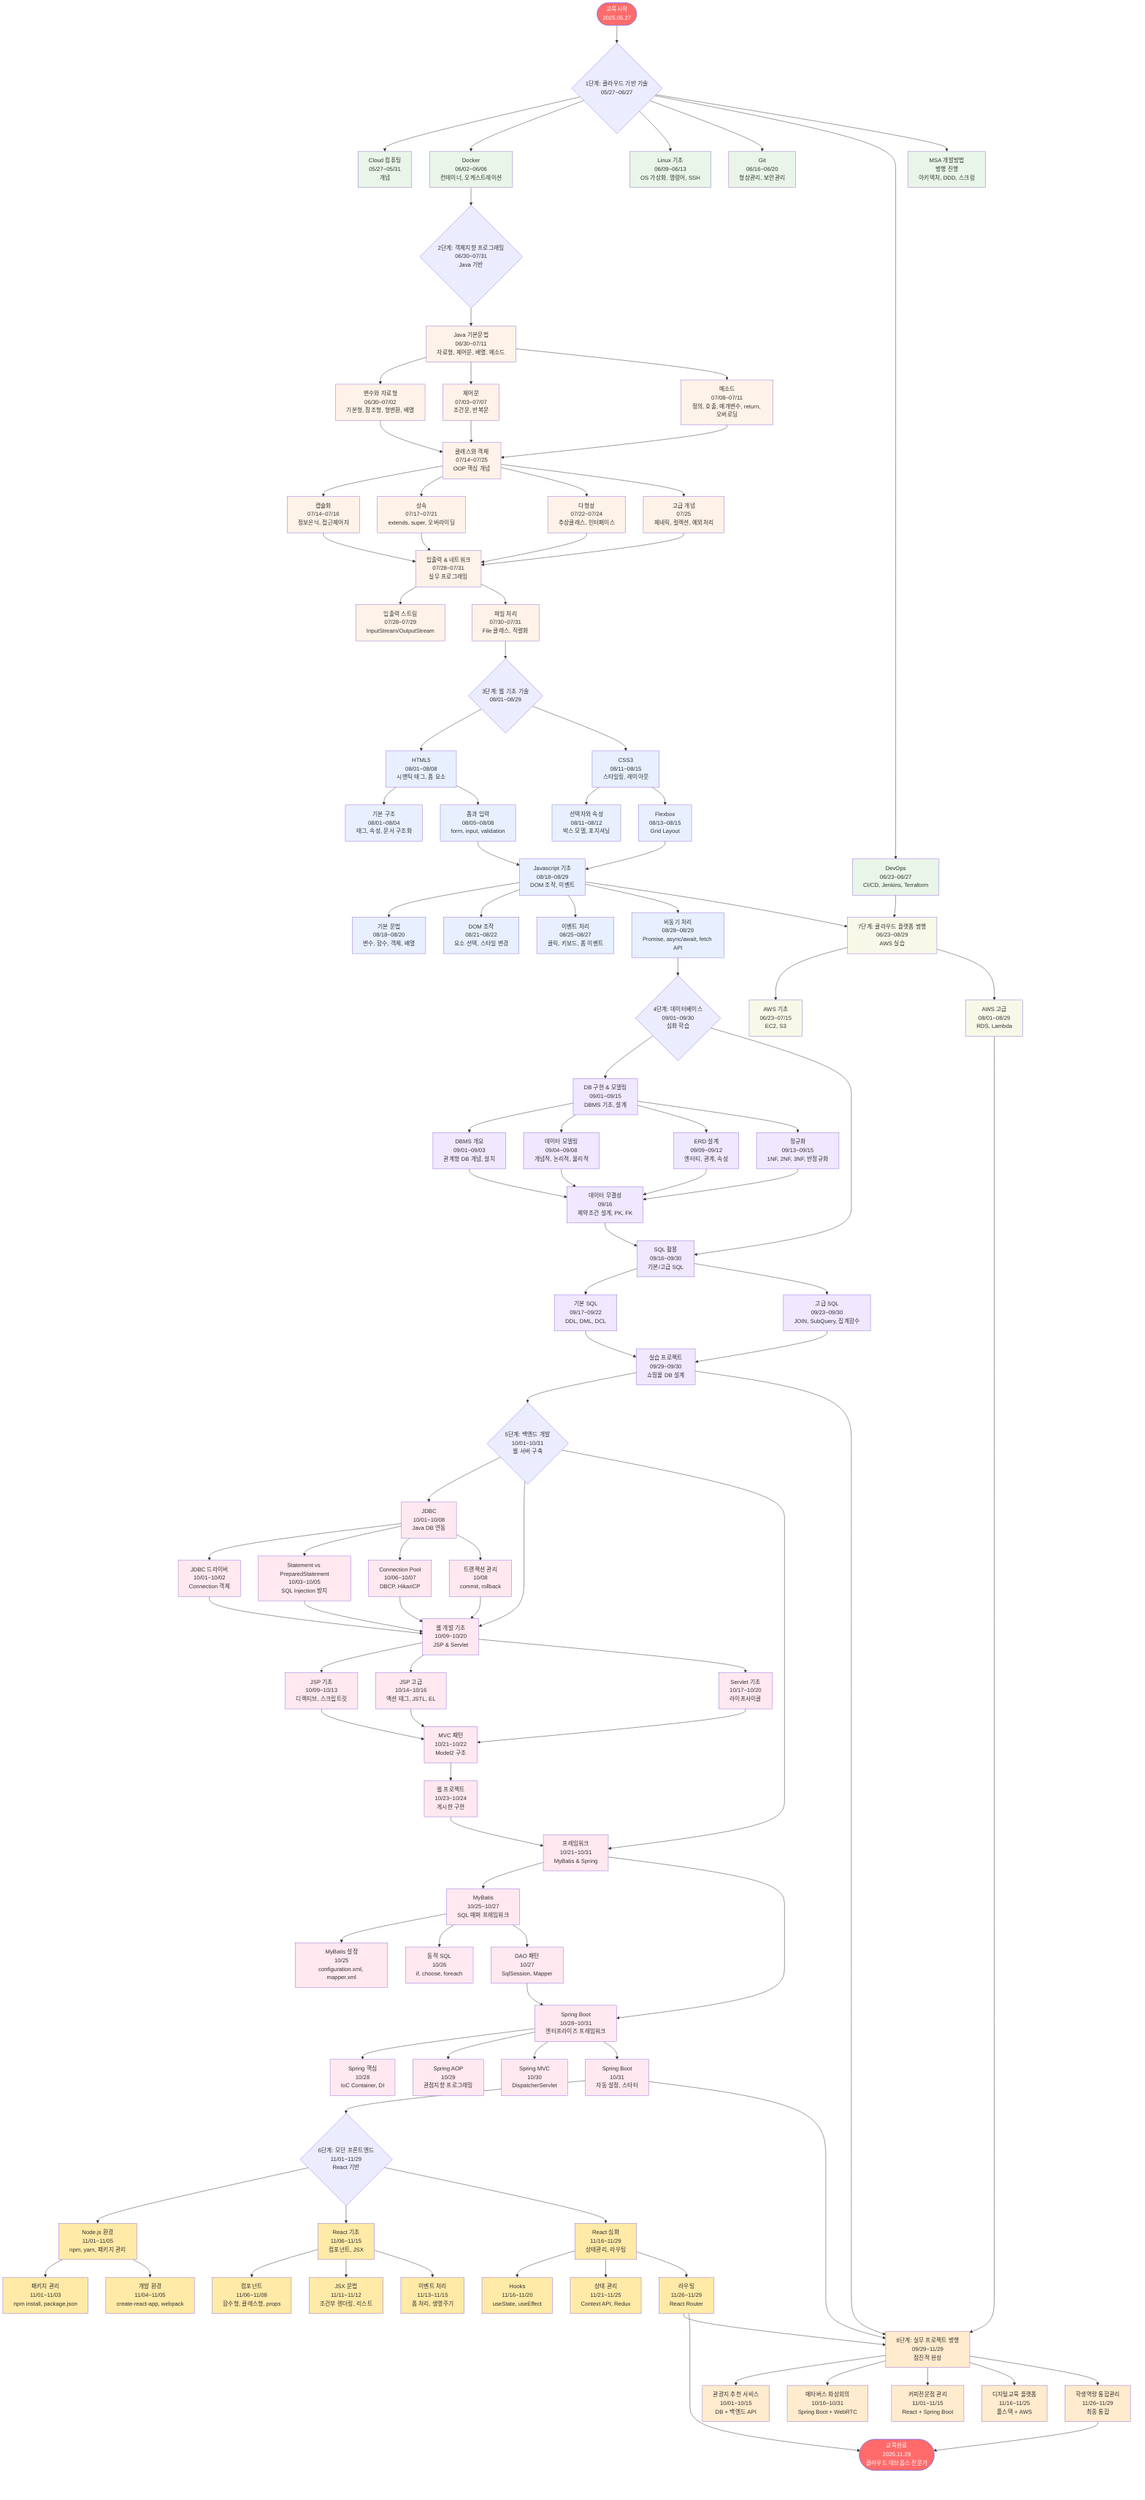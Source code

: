 flowchart TD
    Start([교육시작<br/>2025.05.27]) --> Phase1{1단계: 클라우드 기반 기술<br/>05/27~06/27}

    Phase1 --> Cloud컴퓨팅[Cloud 컴퓨팅<br/>05/27~05/31<br/>개념]
    Phase1 --> Docker[Docker<br/>06/02~06/06<br/>컨테이너, 오케스트레이션]
    Phase1 --> Linux[Linux 기초<br/>06/09~06/13<br/>OS 가상화, 명령어, SSH]
    Phase1 --> Git[Git<br/>06/16~06/20<br/>형상관리, 보안관리]
    Phase1 --> DevOps[DevOps<br/>06/23~06/27<br/>CI/CD, Jenkins, Terraform]
    Phase1 --> MSA[MSA 개발방법<br/>병행 진행<br/>아키텍처, DDD, 스크럼]
    
    Docker --> Phase2{2단계: 객체지향 프로그래밍<br/>06/30~07/31<br/>Java 기반}
    
    Phase2 --> Java1[Java 기본문법<br/>06/30~07/11<br/>자료형, 제어문, 배열, 메소드]
    
    Java1 --> JavaSub1[변수와 자료형<br/>06/30~07/02<br/>기본형, 참조형, 형변환, 배열]
    Java1 --> JavaSub2[제어문<br/>07/03~07/07<br/>조건문, 반복문]
    Java1 --> JavaSub3[메소드<br/>07/08~07/11<br/>정의, 호출, 매개변수, return, 오버로딩]
    
    JavaSub1 --> Java2[클래스와 객체<br/>07/14~07/25<br/>OOP 핵심 개념]
    JavaSub2 --> Java2
    JavaSub3 --> Java2
    
    Java2 --> OOP1[캡슐화<br/>07/14~07/16<br/>정보은닉, 접근제어자]
    Java2 --> OOP2[상속<br/>07/17~07/21<br/>extends, super, 오버라이딩]
    Java2 --> OOP3[다형성<br/>07/22~07/24<br/>추상클래스, 인터페이스]
    Java2 --> OOP4[고급 개념<br/>07/25<br/>제네릭, 컬렉션, 예외처리]
    
    OOP1 --> Java3[입출력 & 네트워크<br/>07/28~07/31<br/>실무 프로그래밍]
    OOP2 --> Java3
    OOP3 --> Java3
    OOP4 --> Java3
    
    Java3 --> IO1[입출력 스트림<br/>07/28~07/29<br/>InputStream/OutputStream]
    Java3 --> IO2[파일 처리<br/>07/30~07/31<br/>File 클래스, 직렬화]
    
    IO2 --> Phase3{3단계: 웹 기초 기술<br/>08/01~08/29}
    
    Phase3 --> HTML[HTML5<br/>08/01~08/08<br/>시맨틱 태그, 폼 요소]
    Phase3 --> CSS[CSS3<br/>08/11~08/15<br/>스타일링, 레이아웃]
    
    HTML --> HTMLSub1[기본 구조<br/>08/01~08/04<br/>태그, 속성, 문서 구조화]
    HTML --> HTMLSub2[폼과 입력<br/>08/05~08/08<br/>form, input, validation]
    
    CSS --> CSSSub1[선택자와 속성<br/>08/11~08/12<br/>박스 모델, 포지셔닝]
    CSS --> CSSSub2[Flexbox<br/>08/13~08/15<br/>Grid Layout]
    
    HTMLSub2 --> JS[Javascript 기초<br/>08/18~08/29<br/>DOM 조작, 이벤트]
    CSSSub2 --> JS
    
    JS --> JSSub1[기본 문법<br/>08/18~08/20<br/>변수, 함수, 객체, 배열]
    JS --> JSSub2[DOM 조작<br/>08/21~08/22<br/>요소 선택, 스타일 변경]
    JS --> JSSub3[이벤트 처리<br/>08/25~08/27<br/>클릭, 키보드, 폼 이벤트]
    JS --> JSSub4[비동기 처리<br/>08/28~08/29<br/>Promise, async/await, fetch API]
    
    JSSub4 --> Phase4{4단계: 데이터베이스<br/>09/01~09/30<br/>심화 학습}
    
    Phase4 --> DB1[DB 구현 & 모델링<br/>09/01~09/15<br/>DBMS 기초, 설계]
    Phase4 --> DB2[SQL 활용<br/>09/16~09/30<br/>기본/고급 SQL]
    
    DB1 --> DBSub1[DBMS 개요<br/>09/01~09/03<br/>관계형 DB 개념, 설치]
    DB1 --> DBSub2[데이터 모델링<br/>09/04~09/08<br/>개념적, 논리적, 물리적]
    DB1 --> DBSub3[ERD 설계<br/>09/09~09/12<br/>엔터티, 관계, 속성]
    DB1 --> DBSub4[정규화<br/>09/13~09/15<br/>1NF, 2NF, 3NF, 반정규화]
    
    DBSub1 --> DBMiddle[데이터 무결성<br/>09/16<br/>제약조건 설계, PK, FK]
    DBSub2 --> DBMiddle
    DBSub3 --> DBMiddle
    DBSub4 --> DBMiddle
    
    DBMiddle --> DB2
    
    DB2 --> SQLSub1[기본 SQL<br/>09/17~09/22<br/>DDL, DML, DCL]
    DB2 --> SQLSub2[고급 SQL<br/>09/23~09/30<br/>JOIN, SubQuery, 집계함수]
    
    SQLSub1 --> SQLPractice[실습 프로젝트<br/>09/29~09/30<br/>쇼핑몰 DB 설계]
    SQLSub2 --> SQLPractice
    
    SQLPractice --> Phase5{5단계: 백엔드 개발<br/>10/01~10/31<br/>웹 서버 구축}
    
    Phase5 --> JDBC[JDBC<br/>10/01~10/08<br/>Java DB 연동]
    Phase5 --> WebDev[웹 개발 기초<br/>10/09~10/20<br/>JSP & Servlet]
    Phase5 --> Framework[프레임워크<br/>10/21~10/31<br/>MyBatis & Spring]
    
    JDBC --> JDBCSub1[JDBC 드라이버<br/>10/01~10/02<br/>Connection 객체]
    JDBC --> JDBCSub2[Statement vs PreparedStatement<br/>10/03~10/05<br/>SQL Injection 방지]
    JDBC --> JDBCSub3[Connection Pool<br/>10/06~10/07<br/>DBCP, HikariCP]
    JDBC --> JDBCSub4[트랜잭션 관리<br/>10/08<br/>commit, rollback]
    
    JDBCSub1 --> WebDev
    JDBCSub2 --> WebDev
    JDBCSub3 --> WebDev
    JDBCSub4 --> WebDev
    
    WebDev --> JSPSub1[JSP 기초<br/>10/09~10/13<br/>디렉티브, 스크립트릿]
    WebDev --> JSPSub2[JSP 고급<br/>10/14~10/16<br/>액션 태그, JSTL, EL]
    WebDev --> ServletSub1[Servlet 기초<br/>10/17~10/20<br/>라이프사이클]
    
    JSPSub1 --> MVCPattern[MVC 패턴<br/>10/21~10/22<br/>Model2 구조]
    JSPSub2 --> MVCPattern
    ServletSub1 --> MVCPattern
    
    MVCPattern --> WebProject[웹 프로젝트<br/>10/23~10/24<br/>게시판 구현]
    
    WebProject --> Framework
    
    Framework --> MyBatisPart[MyBatis<br/>10/25~10/27<br/>SQL 매퍼 프레임워크]
    Framework --> SpringPart[Spring Boot<br/>10/28~10/31<br/>엔터프라이즈 프레임워크]
    
    MyBatisPart --> MyBSub1[MyBatis 설정<br/>10/25<br/>configuration.xml, mapper.xml]
    MyBatisPart --> MyBSub2[동적 SQL<br/>10/26<br/>if, choose, foreach]
    MyBatisPart --> MyBSub3[DAO 패턴<br/>10/27<br/>SqlSession, Mapper]
    
    MyBSub3 --> SpringPart
    
    SpringPart --> SpringSub1[Spring 핵심<br/>10/28<br/>IoC Container, DI]
    SpringPart --> SpringSub2[Spring AOP<br/>10/29<br/>관점지향 프로그래밍]
    SpringPart --> SpringSub3[Spring MVC<br/>10/30<br/>DispatcherServlet]
    SpringPart --> SpringSub4[Spring Boot<br/>10/31<br/>자동 설정, 스타터]
    
    SpringSub4 --> Phase6{6단계: 모던 프론트엔드<br/>11/01~11/29<br/>React 기반}
    
    Phase6 --> Node[Node.js 환경<br/>11/01~11/05<br/>npm, yarn, 패키지 관리]
    Phase6 --> ReactBasic[React 기초<br/>11/06~11/15<br/>컴포넌트, JSX]
    Phase6 --> ReactAdvanced[React 심화<br/>11/16~11/29<br/>상태관리, 라우팅]
    
    Node --> NodeSub1[패키지 관리<br/>11/01~11/03<br/>npm install, package.json]
    Node --> NodeSub2[개발 환경<br/>11/04~11/05<br/>create-react-app, webpack]
    
    ReactBasic --> ReactSub1[컴포넌트<br/>11/06~11/08<br/>함수형, 클래스형, props]
    ReactBasic --> ReactSub2[JSX 문법<br/>11/11~11/12<br/>조건부 렌더링, 리스트]
    ReactBasic --> ReactSub3[이벤트 처리<br/>11/13~11/15<br/>폼 처리, 생명주기]
    
    ReactAdvanced --> ReactSub4[Hooks<br/>11/16~11/20<br/>useState, useEffect]
    ReactAdvanced --> ReactSub5[상태 관리<br/>11/21~11/25<br/>Context API, Redux]
    ReactAdvanced --> ReactSub6[라우팅<br/>11/26~11/29<br/>React Router]
    
    %% 7단계 클라우드 플랫폼 병행
    DevOps --> CloudPhase7[7단계: 클라우드 플랫폼 병행<br/>06/23~08/29<br/>AWS 실습]
    JS --> CloudPhase7
    CloudPhase7 --> AWSBasic[AWS 기초<br/>06/23~07/15<br/>EC2, S3]
    CloudPhase7 --> AWSAdvanced[AWS 고급<br/>08/01~08/29<br/>RDS, Lambda]
    
    %% 8단계 실무 프로젝트 병행
    SQLPractice --> ProjectPhase8[8단계: 실무 프로젝트 병행<br/>09/29~11/29<br/>점진적 완성]
    SpringSub4 --> ProjectPhase8
    ReactSub6 --> ProjectPhase8
    AWSAdvanced --> ProjectPhase8
    
    ProjectPhase8 --> Proj1[관광지 추천 서비스<br/>10/01~10/15<br/>DB + 백엔드 API]
    ProjectPhase8 --> Proj2[메타버스 화상회의<br/>10/16~10/31<br/>Spring Boot + WebRTC]
    ProjectPhase8 --> Proj3[커피전문점 관리<br/>11/01~11/15<br/>React + Spring Boot]
    ProjectPhase8 --> Proj4[디지털교육 플랫폼<br/>11/16~11/25<br/>풀스택 + AWS]
    ProjectPhase8 --> Proj5[학생역량 통합관리<br/>11/26~11/29<br/>최종 통합]
    
    ReactSub6 --> Complete([교육완료<br/>2025.11.29<br/>클라우드 데브옵스 전문가])
    Proj5 --> Complete
    
    classDef phase1 fill:#e8f5e8
    classDef phase2 fill:#fff2e8
    classDef phase3 fill:#e8f0ff
    classDef phase4 fill:#f0e8ff
    classDef phase5 fill:#ffe8f0
    classDef phase6 fill:#ffeaa7
    classDef phase7 fill:#f8f8e8
    classDef phase8 fill:#ffebcd
    classDef milestone fill:#ff6b6b,color:#fff
    
    class Linux,MSA,DevOps,Docker,Git,Cloud컴퓨팅 phase1
    class Java1,Java2,Java3,JavaSub1,JavaSub2,JavaSub3,OOP1,OOP2,OOP3,OOP4,IO1,IO2 phase2
    class HTML,CSS,HTMLSub1,HTMLSub2,CSSSub1,CSSSub2,JS,JSSub1,JSSub2,JSSub3,JSSub4 phase3
    class DB1,DB2,DBSub1,DBSub2,DBSub3,DBSub4,DBMiddle,SQLSub1,SQLSub2,SQLPractice phase4
    class JDBC,WebDev,Framework,JDBCSub1,JDBCSub2,JDBCSub3,JDBCSub4,JSPSub1,JSPSub2,ServletSub1,MVCPattern,WebProject,MyBatisPart,SpringPart,MyBSub1,MyBSub2,MyBSub3,SpringSub1,SpringSub2,SpringSub3,SpringSub4 phase5
    class Node,ReactBasic,ReactAdvanced,NodeSub1,NodeSub2,ReactSub1,ReactSub2,ReactSub3,ReactSub4,ReactSub5,ReactSub6 phase6
    class CloudPhase7,AWSBasic,AWSAdvanced phase7
    class ProjectPhase8,Proj1,Proj2,Proj3,Proj4,Proj5 phase8
    class Start,Complete milestone